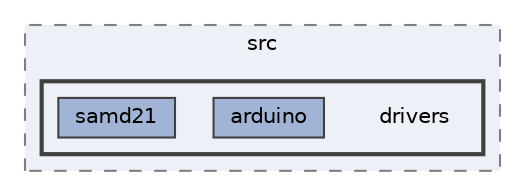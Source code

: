 digraph "nuli_avionics_flight_software/platformio_nuli_avionics_flight_software/src/drivers"
{
 // LATEX_PDF_SIZE
  bgcolor="transparent";
  edge [fontname=Helvetica,fontsize=10,labelfontname=Helvetica,labelfontsize=10];
  node [fontname=Helvetica,fontsize=10,shape=box,height=0.2,width=0.4];
  compound=true
  subgraph clusterdir_540552997814af23142a7fbd55b3e592 {
    graph [ bgcolor="#edf0f7", pencolor="grey50", label="src", fontname=Helvetica,fontsize=10 style="filled,dashed", URL="dir_540552997814af23142a7fbd55b3e592.html",tooltip=""]
  subgraph clusterdir_2007717ffe691f1c671b4a1c55a66eb5 {
    graph [ bgcolor="#edf0f7", pencolor="grey25", label="", fontname=Helvetica,fontsize=10 style="filled,bold", URL="dir_2007717ffe691f1c671b4a1c55a66eb5.html",tooltip=""]
    dir_2007717ffe691f1c671b4a1c55a66eb5 [shape=plaintext, label="drivers"];
  dir_43c6329b5d1c5886ab0a819c5c15378b [label="arduino", fillcolor="#a2b4d6", color="grey25", style="filled", URL="dir_43c6329b5d1c5886ab0a819c5c15378b.html",tooltip=""];
  dir_39de158a17c9dd784a003a209d9679a8 [label="samd21", fillcolor="#a2b4d6", color="grey25", style="filled", URL="dir_39de158a17c9dd784a003a209d9679a8.html",tooltip=""];
  }
  }
}
